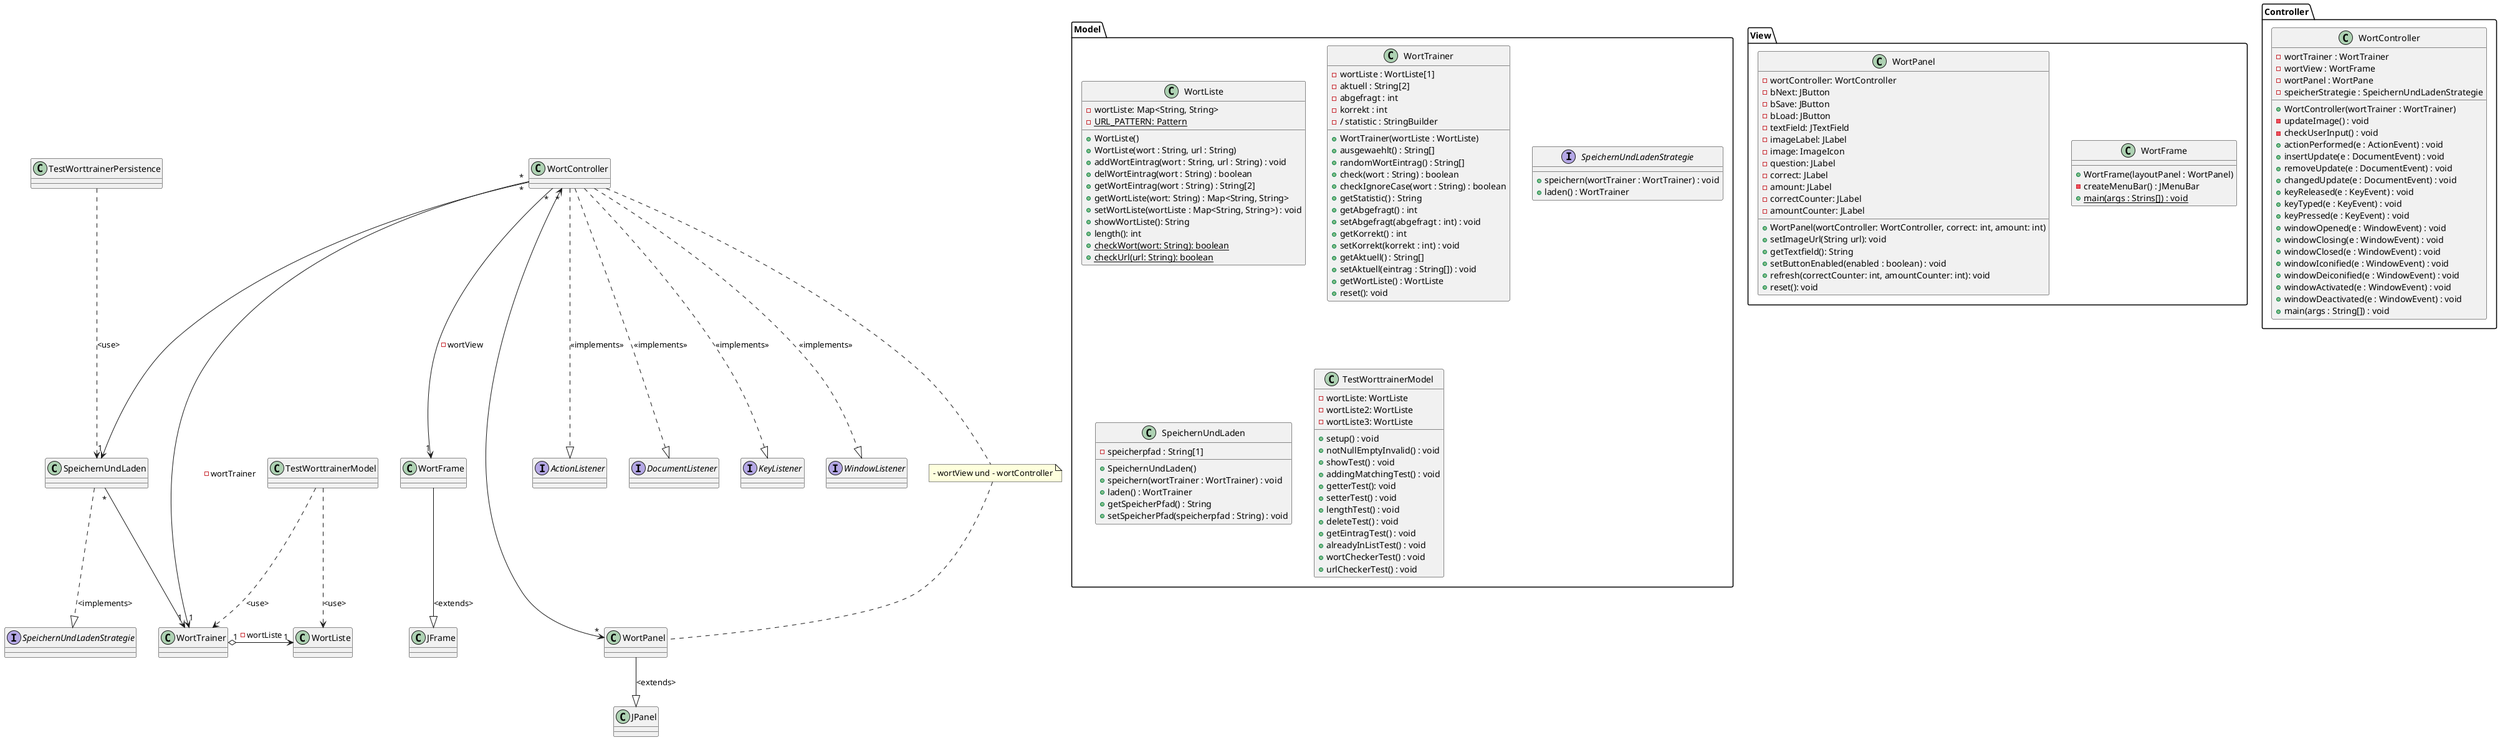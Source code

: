 @startuml
'https://plantuml.com/class-diagram

interface SpeichernUndLadenStrategie
TestWorttrainerModel ..> WortListe : <use>
TestWorttrainerModel ..> WortTrainer : <use>
TestWorttrainerPersistence ..> SpeichernUndLaden : <use>
WortTrainer "1" o-> "1" WortListe : - wortListe
SpeichernUndLaden "*" --> "1" WortTrainer
SpeichernUndLaden ..|> SpeichernUndLadenStrategie : <implements>
WortFrame --|> JFrame: <extends>
WortPanel --|> JPanel: <extends>
WortController "*" --> "1" WortFrame : - wortView
note "- wortView und - wortController" as N1
WortController "*" <--> "*" WortPanel
WortController .. N1
N1 .. WortPanel
WortController "*" --> "1" WortTrainer : -wortTrainer
WortController "*" --> "1" SpeichernUndLaden
interface ActionListener
interface DocumentListener
interface KeyListener
interface WindowListener
WortController ..|> ActionListener : <<implements>>
WortController ..|> DocumentListener : <<implements>>
WortController ..|> KeyListener : <<implements>>
WortController ..|> WindowListener : <<implements>>


package Model {
class WortListe {
- wortListe: Map<String, String>
- {static} URL_PATTERN: Pattern
+ WortListe()
+ WortListe(wort : String, url : String)
+ addWortEintrag(wort : String, url : String) : void
+ delWortEintrag(wort : String) : boolean
+ getWortEintrag(wort : String) : String[2]
+ getWortListe(wort: String) : Map<String, String>
+ setWortListe(wortListe : Map<String, String>) : void
+ showWortListe(): String
+ length(): int
+ {static} checkWort(wort: String): boolean
+ {static} checkUrl(url: String): boolean
}

class WortTrainer {
- wortListe : WortListe[1]
- aktuell : String[2]
- abgefragt : int
- korrekt : int
- / statistic : StringBuilder
+ WortTrainer(wortListe : WortListe)
+ ausgewaehlt() : String[]
+ randomWortEintrag() : String[]
+ check(wort : String) : boolean
+ checkIgnoreCase(wort : String) : boolean
+ getStatistic() : String
+ getAbgefragt() : int
+ setAbgefragt(abgefragt : int) : void
+ getKorrekt() : int
+ setKorrekt(korrekt : int) : void
+ getAktuell() : String[]
+ setAktuell(eintrag : String[]) : void
+ getWortListe() : WortListe
+ reset(): void
}

interface SpeichernUndLadenStrategie {
+ speichern(wortTrainer : WortTrainer) : void
+ laden() : WortTrainer
}

class SpeichernUndLaden {
- speicherpfad : String[1]
+ SpeichernUndLaden()
+ speichern(wortTrainer : WortTrainer) : void
+ laden() : WortTrainer
+ getSpeicherPfad() : String
+ setSpeicherPfad(speicherpfad : String) : void
}


class TestWorttrainerModel {
- wortListe: WortListe
- wortListe2: WortListe
- wortListe3: WortListe
+ setup() : void
+ notNullEmptyInvalid() : void
+ showTest() : void
+ addingMatchingTest() : void
+ getterTest(): void
+ setterTest() : void
+ lengthTest() : void
+ deleteTest() : void
+ getEintragTest() : void
+ alreadyInListTest() : void
+ wortCheckerTest() : void
+ urlCheckerTest() : void
}
}

package View {
class WortFrame {
+ WortFrame(layoutPanel : WortPanel)
- createMenuBar() : JMenuBar
+ {static} main(args : Strins[]) : void
}
class WortPanel {
- wortController: WortController
- bNext: JButton
- bSave: JButton
- bLoad: JButton
- textField: JTextField
- imageLabel: JLabel
- image: ImageIcon
- question: JLabel
- correct: JLabel
- amount: JLabel
- correctCounter: JLabel
- amountCounter: JLabel
+ WortPanel(wortController: WortController, correct: int, amount: int)
+ setImageUrl(String url): void
+ getTextfield(): String
+ setButtonEnabled(enabled : boolean) : void
+ refresh(correctCounter: int, amountCounter: int): void
+ reset(): void
}
}

package Controller {
class WortController {
- wortTrainer : WortTrainer
- wortView : WortFrame
- wortPanel : WortPane
- speicherStrategie : SpeichernUndLadenStrategie
+ WortController(wortTrainer : WortTrainer)
- updateImage() : void
- checkUserInput() : void
+ actionPerformed(e : ActionEvent) : void
+ insertUpdate(e : DocumentEvent) : void
+ removeUpdate(e : DocumentEvent) : void
+ changedUpdate(e : DocumentEvent) : void
+ keyReleased(e : KeyEvent) : void
+ keyTyped(e : KeyEvent) : void
+ keyPressed(e : KeyEvent) : void
+ windowOpened(e : WindowEvent) : void
+ windowClosing(e : WindowEvent) : void
+ windowClosed(e : WindowEvent) : void
+ windowIconified(e : WindowEvent) : void
+ windowDeiconified(e : WindowEvent) : void
+ windowActivated(e : WindowEvent) : void
+ windowDeactivated(e : WindowEvent) : void
+ main(args : String[]) : void
}
}
@enduml